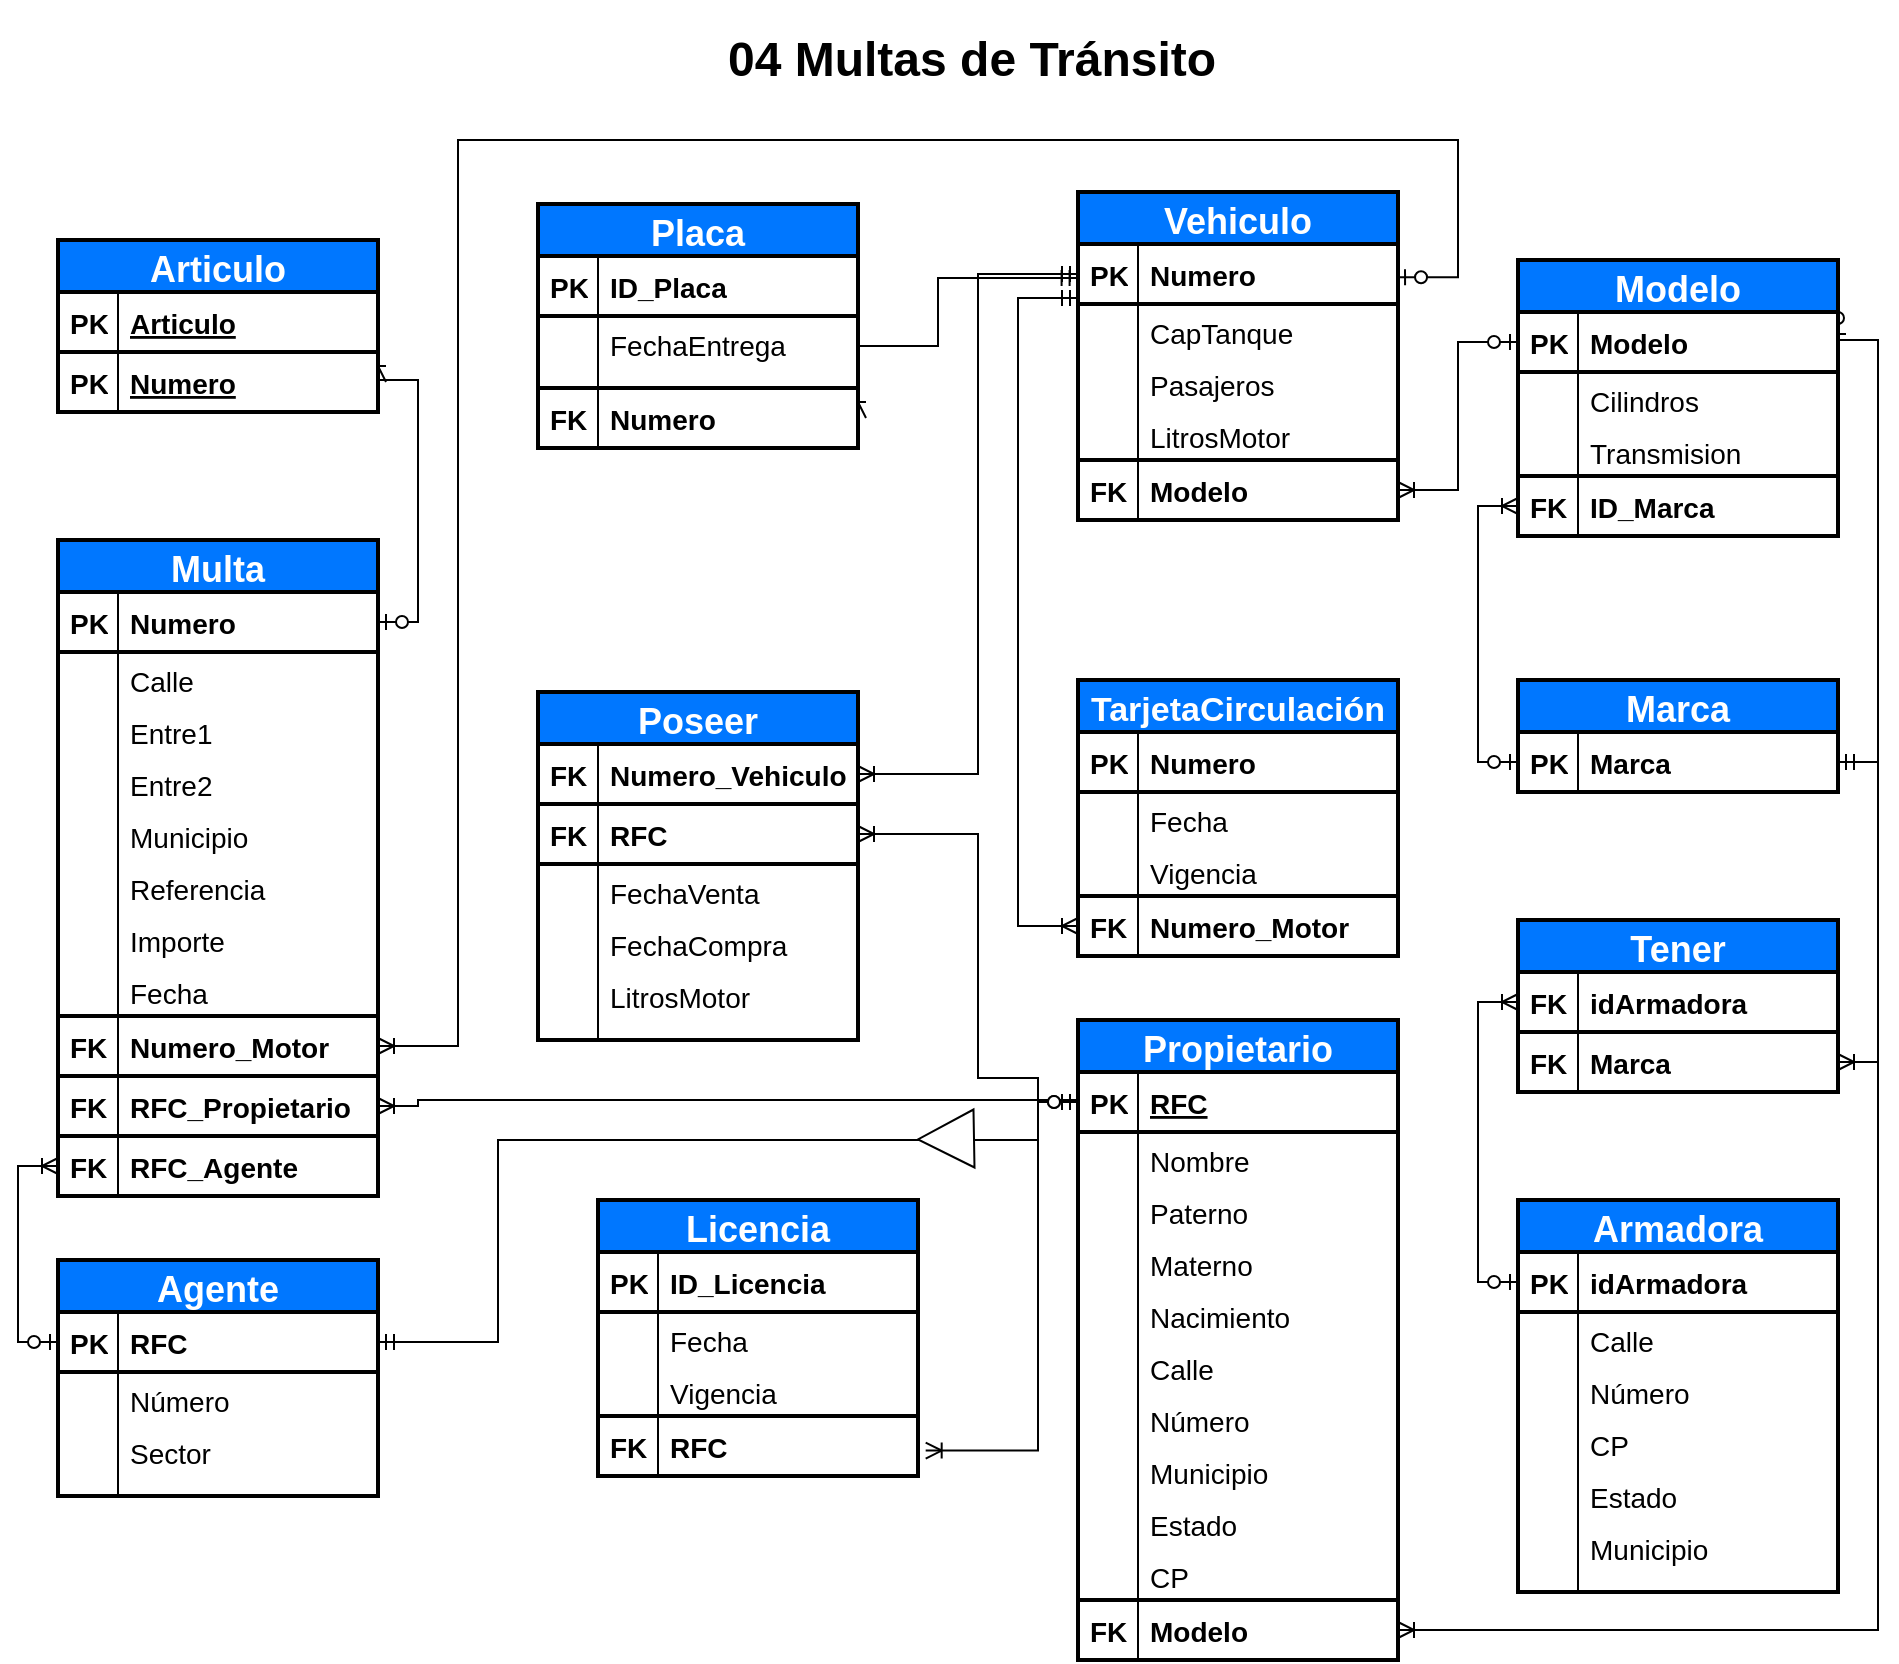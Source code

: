 <mxfile version="13.5.9" type="device"><diagram id="bAKeb1XcLWz8ZW1bKI5L" name="Page-1"><mxGraphModel dx="1426" dy="4253" grid="1" gridSize="10" guides="1" tooltips="1" connect="1" arrows="1" fold="1" page="1" pageScale="1" pageWidth="1169" pageHeight="1654" math="0" shadow="0"><root><mxCell id="0"/><mxCell id="1" parent="0"/><mxCell id="VNhvPgGx86_glPFhJP4P-52" style="edgeStyle=orthogonalEdgeStyle;rounded=0;orthogonalLoop=1;jettySize=auto;html=1;exitX=0;exitY=0.5;exitDx=0;exitDy=0;entryX=0;entryY=0.5;entryDx=0;entryDy=0;endArrow=ERoneToMany;endFill=0;startArrow=ERzeroToOne;startFill=1;" parent="1" source="VNhvPgGx86_glPFhJP4P-3" target="VNhvPgGx86_glPFhJP4P-45" edge="1"><mxGeometry relative="1" as="geometry"/></mxCell><mxCell id="VNhvPgGx86_glPFhJP4P-53" style="edgeStyle=orthogonalEdgeStyle;rounded=0;orthogonalLoop=1;jettySize=auto;html=1;exitX=1;exitY=0.5;exitDx=0;exitDy=0;endArrow=ERmandOne;endFill=0;startArrow=ERoneToMany;startFill=0;entryX=1;entryY=0.5;entryDx=0;entryDy=0;" parent="1" source="VNhvPgGx86_glPFhJP4P-47" target="VNhvPgGx86_glPFhJP4P-22" edge="1"><mxGeometry relative="1" as="geometry"><mxPoint x="1550" y="-3270" as="targetPoint"/></mxGeometry></mxCell><mxCell id="VNhvPgGx86_glPFhJP4P-143" style="edgeStyle=orthogonalEdgeStyle;rounded=0;orthogonalLoop=1;jettySize=auto;html=1;endArrow=ERmandOne;endFill=0;entryX=0;entryY=0.5;entryDx=0;entryDy=0;startArrow=ERoneToMany;startFill=0;exitX=1;exitY=0.5;exitDx=0;exitDy=0;" parent="1" source="VNhvPgGx86_glPFhJP4P-135" target="VNhvPgGx86_glPFhJP4P-69" edge="1"><mxGeometry relative="1" as="geometry"><mxPoint x="630" y="-2860" as="sourcePoint"/><mxPoint x="810.84" y="-2948.6" as="targetPoint"/><Array as="points"><mxPoint x="590" y="-2773"/><mxPoint x="590" y="-3023"/></Array></mxGeometry></mxCell><mxCell id="VNhvPgGx86_glPFhJP4P-170" style="edgeStyle=orthogonalEdgeStyle;rounded=0;orthogonalLoop=1;jettySize=auto;html=1;entryX=1;entryY=0.5;entryDx=0;entryDy=0;endArrow=ERoneToMany;endFill=0;startArrow=ERzeroToOne;startFill=1;exitX=0;exitY=0.5;exitDx=0;exitDy=0;" parent="1" source="VNhvPgGx86_glPFhJP4P-158" target="VNhvPgGx86_glPFhJP4P-141" edge="1"><mxGeometry relative="1" as="geometry"><mxPoint x="640" y="-2621" as="sourcePoint"/><mxPoint x="769" y="-2756" as="targetPoint"/><Array as="points"><mxPoint x="620" y="-2609"/><mxPoint x="620" y="-2621"/><mxPoint x="590" y="-2621"/><mxPoint x="590" y="-2743"/></Array></mxGeometry></mxCell><mxCell id="VNhvPgGx86_glPFhJP4P-220" style="edgeStyle=orthogonalEdgeStyle;rounded=0;orthogonalLoop=1;jettySize=auto;html=1;entryX=1.024;entryY=0.576;entryDx=0;entryDy=0;endArrow=ERoneToMany;endFill=0;startArrow=ERmandOne;startFill=0;entryPerimeter=0;" parent="1" target="VNhvPgGx86_glPFhJP4P-215" edge="1"><mxGeometry relative="1" as="geometry"><mxPoint x="640" y="-2609" as="sourcePoint"/><Array as="points"><mxPoint x="620" y="-2609"/><mxPoint x="620" y="-2435"/></Array></mxGeometry></mxCell><mxCell id="VNhvPgGx86_glPFhJP4P-259" style="edgeStyle=orthogonalEdgeStyle;rounded=0;orthogonalLoop=1;jettySize=auto;html=1;exitX=1;exitY=0.5;exitDx=0;exitDy=0;endArrow=ERzeroToOne;endFill=1;startArrow=ERoneToMany;startFill=0;entryX=0;entryY=0.5;entryDx=0;entryDy=0;" parent="1" source="VNhvPgGx86_glPFhJP4P-256" target="VNhvPgGx86_glPFhJP4P-158" edge="1"><mxGeometry relative="1" as="geometry"><mxPoint x="640" y="-2610" as="targetPoint"/><Array as="points"><mxPoint x="310" y="-2607"/><mxPoint x="310" y="-2610"/><mxPoint x="650" y="-2610"/></Array></mxGeometry></mxCell><mxCell id="VNhvPgGx86_glPFhJP4P-289" style="edgeStyle=orthogonalEdgeStyle;rounded=0;orthogonalLoop=1;jettySize=auto;html=1;exitX=0;exitY=0.5;exitDx=0;exitDy=0;entryX=0;entryY=0.5;entryDx=0;entryDy=0;endArrow=ERzeroToOne;endFill=1;startArrow=ERoneToMany;startFill=0;" parent="1" source="K8Z1cpQHfIviFdXZkQEj-3" target="VNhvPgGx86_glPFhJP4P-265" edge="1"><mxGeometry relative="1" as="geometry"/></mxCell><mxCell id="VNhvPgGx86_glPFhJP4P-295" style="edgeStyle=orthogonalEdgeStyle;rounded=0;orthogonalLoop=1;jettySize=auto;html=1;exitX=1;exitY=0.5;exitDx=0;exitDy=0;endArrow=ERzeroToOne;endFill=1;startArrow=ERoneToMany;startFill=0;entryX=1;entryY=0.5;entryDx=0;entryDy=0;" parent="1" source="VNhvPgGx86_glPFhJP4P-287" target="VNhvPgGx86_glPFhJP4P-222" edge="1"><mxGeometry relative="1" as="geometry"><mxPoint x="310" y="-3090" as="targetPoint"/><Array as="points"><mxPoint x="310" y="-2970"/><mxPoint x="310" y="-2849"/></Array></mxGeometry></mxCell><mxCell id="VNhvPgGx86_glPFhJP4P-302" style="edgeStyle=orthogonalEdgeStyle;rounded=0;orthogonalLoop=1;jettySize=auto;html=1;exitX=1;exitY=0.5;exitDx=0;exitDy=0;endArrow=ERzeroToOne;endFill=1;startArrow=ERoneToMany;startFill=0;entryX=0.997;entryY=0.554;entryDx=0;entryDy=0;entryPerimeter=0;" parent="1" source="VNhvPgGx86_glPFhJP4P-228" target="VNhvPgGx86_glPFhJP4P-69" edge="1"><mxGeometry relative="1" as="geometry"><Array as="points"><mxPoint x="330" y="-2637"/><mxPoint x="330" y="-3090"/><mxPoint x="830" y="-3090"/><mxPoint x="830" y="-3021"/></Array><mxPoint x="1070" y="-3020" as="targetPoint"/></mxGeometry></mxCell><mxCell id="VNhvPgGx86_glPFhJP4P-303" style="edgeStyle=orthogonalEdgeStyle;rounded=0;orthogonalLoop=1;jettySize=auto;html=1;endArrow=ERzeroToOne;endFill=1;startArrow=ERmandOne;startFill=0;exitX=1;exitY=0.5;exitDx=0;exitDy=0;entryX=0;entryY=0.5;entryDx=0;entryDy=0;" parent="1" source="VNhvPgGx86_glPFhJP4P-265" target="VNhvPgGx86_glPFhJP4P-158" edge="1"><mxGeometry relative="1" as="geometry"><mxPoint x="640" y="-2600" as="targetPoint"/><Array as="points"><mxPoint x="350" y="-2489"/><mxPoint x="350" y="-2590"/><mxPoint x="620" y="-2590"/><mxPoint x="620" y="-2609"/></Array><mxPoint x="940" y="-2449" as="sourcePoint"/></mxGeometry></mxCell><mxCell id="VNhvPgGx86_glPFhJP4P-314" style="edgeStyle=orthogonalEdgeStyle;rounded=0;orthogonalLoop=1;jettySize=auto;html=1;exitX=0;exitY=0.5;exitDx=0;exitDy=0;entryX=0;entryY=0.5;entryDx=0;entryDy=0;startArrow=ERzeroToOne;startFill=1;endArrow=ERoneToMany;endFill=0;" parent="1" source="VNhvPgGx86_glPFhJP4P-22" target="VNhvPgGx86_glPFhJP4P-59" edge="1"><mxGeometry relative="1" as="geometry"/></mxCell><mxCell id="VNhvPgGx86_glPFhJP4P-315" style="edgeStyle=orthogonalEdgeStyle;rounded=0;orthogonalLoop=1;jettySize=auto;html=1;exitX=0;exitY=0.5;exitDx=0;exitDy=0;entryX=1;entryY=0.5;entryDx=0;entryDy=0;startArrow=ERzeroToOne;startFill=1;endArrow=ERoneToMany;endFill=0;" parent="1" source="VNhvPgGx86_glPFhJP4P-55" target="VNhvPgGx86_glPFhJP4P-75" edge="1"><mxGeometry relative="1" as="geometry"/></mxCell><mxCell id="VNhvPgGx86_glPFhJP4P-317" style="edgeStyle=orthogonalEdgeStyle;rounded=0;orthogonalLoop=1;jettySize=auto;html=1;exitX=1;exitY=0.5;exitDx=0;exitDy=0;startArrow=ERoneToMany;startFill=0;endArrow=ERmandOne;endFill=0;entryX=-0.001;entryY=0.561;entryDx=0;entryDy=0;entryPerimeter=0;" parent="1" source="VNhvPgGx86_glPFhJP4P-91" target="VNhvPgGx86_glPFhJP4P-69" edge="1"><mxGeometry relative="1" as="geometry"><Array as="points"><mxPoint x="570" y="-2987"/><mxPoint x="570" y="-3021"/><mxPoint x="640" y="-3021"/></Array></mxGeometry></mxCell><mxCell id="VNhvPgGx86_glPFhJP4P-318" style="edgeStyle=orthogonalEdgeStyle;rounded=0;orthogonalLoop=1;jettySize=auto;html=1;startArrow=ERoneToMany;startFill=0;endArrow=ERmandOne;endFill=0;exitX=0;exitY=0.5;exitDx=0;exitDy=0;" parent="1" source="VNhvPgGx86_glPFhJP4P-121" target="VNhvPgGx86_glPFhJP4P-69" edge="1"><mxGeometry relative="1" as="geometry"><mxPoint x="851" y="-2830" as="sourcePoint"/><Array as="points"><mxPoint x="610" y="-2697"/><mxPoint x="610" y="-3011"/></Array></mxGeometry></mxCell><mxCell id="VNhvPgGx86_glPFhJP4P-323" value="&lt;h1&gt;04 Multas de Tránsito&lt;/h1&gt;" style="text;html=1;strokeColor=none;fillColor=none;spacing=5;spacingTop=-20;whiteSpace=wrap;overflow=hidden;rounded=0;dashed=1;" parent="1" vertex="1"><mxGeometry x="460" y="-3150" width="265" height="60" as="geometry"/></mxCell><mxCell id="K8Z1cpQHfIviFdXZkQEj-1" style="edgeStyle=orthogonalEdgeStyle;rounded=0;orthogonalLoop=1;jettySize=auto;html=1;exitX=1;exitY=0.5;exitDx=0;exitDy=0;startArrow=ERzeroToOne;startFill=1;endArrow=ERoneToMany;endFill=0;entryX=1;entryY=0.5;entryDx=0;entryDy=0;" parent="1" source="VNhvPgGx86_glPFhJP4P-55" target="VNhvPgGx86_glPFhJP4P-166" edge="1"><mxGeometry relative="1" as="geometry"><mxPoint x="870" y="-2995" as="sourcePoint"/><mxPoint x="830" y="-2340" as="targetPoint"/><Array as="points"><mxPoint x="1040" y="-2990"/><mxPoint x="1040" y="-2345"/></Array></mxGeometry></mxCell><object label="Multa" Salario="Salario" id="VNhvPgGx86_glPFhJP4P-221"><mxCell style="swimlane;fontStyle=1;childLayout=stackLayout;horizontal=1;startSize=26;fillColor=#0077FF;horizontalStack=0;resizeParent=1;resizeParentMax=0;resizeLast=0;collapsible=1;marginBottom=0;swimlaneFillColor=#ffffff;align=center;fontSize=18;strokeWidth=2;fontColor=#FFFFFF;" parent="1" vertex="1"><mxGeometry x="130" y="-2890" width="160" height="328" as="geometry"/></mxCell></object><mxCell id="VNhvPgGx86_glPFhJP4P-222" value="Numero" style="shape=partialRectangle;top=0;left=0;right=0;bottom=1;align=left;verticalAlign=middle;fillColor=none;spacingLeft=34;spacingRight=4;overflow=hidden;rotatable=0;points=[[0,0.5],[1,0.5]];portConstraint=eastwest;dropTarget=0;fontStyle=1;fontSize=14;strokeWidth=2;" parent="VNhvPgGx86_glPFhJP4P-221" vertex="1"><mxGeometry y="26" width="160" height="30" as="geometry"/></mxCell><mxCell id="VNhvPgGx86_glPFhJP4P-223" value="PK" style="shape=partialRectangle;top=0;left=0;bottom=0;fillColor=none;align=left;verticalAlign=middle;spacingLeft=4;spacingRight=4;overflow=hidden;rotatable=0;points=[];portConstraint=eastwest;part=1;fontSize=14;fontStyle=1" parent="VNhvPgGx86_glPFhJP4P-222" vertex="1" connectable="0"><mxGeometry width="30" height="30" as="geometry"/></mxCell><mxCell id="VNhvPgGx86_glPFhJP4P-224" value="Calle" style="shape=partialRectangle;top=0;left=0;right=0;bottom=0;align=left;verticalAlign=top;fillColor=none;spacingLeft=34;spacingRight=4;overflow=hidden;rotatable=0;points=[[0,0.5],[1,0.5]];portConstraint=eastwest;dropTarget=0;fontSize=14;fontStyle=0" parent="VNhvPgGx86_glPFhJP4P-221" vertex="1"><mxGeometry y="56" width="160" height="26" as="geometry"/></mxCell><mxCell id="VNhvPgGx86_glPFhJP4P-225" value="" style="shape=partialRectangle;top=0;left=0;bottom=0;fillColor=none;align=left;verticalAlign=top;spacingLeft=4;spacingRight=4;overflow=hidden;rotatable=0;points=[];portConstraint=eastwest;part=1;fontSize=12;" parent="VNhvPgGx86_glPFhJP4P-224" vertex="1" connectable="0"><mxGeometry width="30" height="26" as="geometry"/></mxCell><mxCell id="VNhvPgGx86_glPFhJP4P-226" value="Entre1" style="shape=partialRectangle;top=0;left=0;right=0;bottom=0;align=left;verticalAlign=top;fillColor=none;spacingLeft=34;spacingRight=4;overflow=hidden;rotatable=0;points=[[0,0.5],[1,0.5]];portConstraint=eastwest;dropTarget=0;fontSize=14;fontStyle=0" parent="VNhvPgGx86_glPFhJP4P-221" vertex="1"><mxGeometry y="82" width="160" height="26" as="geometry"/></mxCell><mxCell id="VNhvPgGx86_glPFhJP4P-227" value="" style="shape=partialRectangle;top=0;left=0;bottom=0;fillColor=none;align=left;verticalAlign=top;spacingLeft=4;spacingRight=4;overflow=hidden;rotatable=0;points=[];portConstraint=eastwest;part=1;fontSize=12;" parent="VNhvPgGx86_glPFhJP4P-226" vertex="1" connectable="0"><mxGeometry width="30" height="26" as="geometry"/></mxCell><mxCell id="VNhvPgGx86_glPFhJP4P-244" value="Entre2" style="shape=partialRectangle;top=0;left=0;right=0;bottom=0;align=left;verticalAlign=top;fillColor=none;spacingLeft=34;spacingRight=4;overflow=hidden;rotatable=0;points=[[0,0.5],[1,0.5]];portConstraint=eastwest;dropTarget=0;fontSize=14;fontStyle=0" parent="VNhvPgGx86_glPFhJP4P-221" vertex="1"><mxGeometry y="108" width="160" height="26" as="geometry"/></mxCell><mxCell id="VNhvPgGx86_glPFhJP4P-245" value="" style="shape=partialRectangle;top=0;left=0;bottom=0;fillColor=none;align=left;verticalAlign=top;spacingLeft=4;spacingRight=4;overflow=hidden;rotatable=0;points=[];portConstraint=eastwest;part=1;fontSize=12;" parent="VNhvPgGx86_glPFhJP4P-244" vertex="1" connectable="0"><mxGeometry width="30" height="26" as="geometry"/></mxCell><mxCell id="VNhvPgGx86_glPFhJP4P-246" value="Municipio" style="shape=partialRectangle;top=0;left=0;right=0;bottom=0;align=left;verticalAlign=top;fillColor=none;spacingLeft=34;spacingRight=4;overflow=hidden;rotatable=0;points=[[0,0.5],[1,0.5]];portConstraint=eastwest;dropTarget=0;fontSize=14;fontStyle=0" parent="VNhvPgGx86_glPFhJP4P-221" vertex="1"><mxGeometry y="134" width="160" height="26" as="geometry"/></mxCell><mxCell id="VNhvPgGx86_glPFhJP4P-247" value="" style="shape=partialRectangle;top=0;left=0;bottom=0;fillColor=none;align=left;verticalAlign=top;spacingLeft=4;spacingRight=4;overflow=hidden;rotatable=0;points=[];portConstraint=eastwest;part=1;fontSize=12;" parent="VNhvPgGx86_glPFhJP4P-246" vertex="1" connectable="0"><mxGeometry width="30" height="26" as="geometry"/></mxCell><mxCell id="VNhvPgGx86_glPFhJP4P-248" value="Referencia" style="shape=partialRectangle;top=0;left=0;right=0;bottom=0;align=left;verticalAlign=top;fillColor=none;spacingLeft=34;spacingRight=4;overflow=hidden;rotatable=0;points=[[0,0.5],[1,0.5]];portConstraint=eastwest;dropTarget=0;fontSize=14;fontStyle=0" parent="VNhvPgGx86_glPFhJP4P-221" vertex="1"><mxGeometry y="160" width="160" height="26" as="geometry"/></mxCell><mxCell id="VNhvPgGx86_glPFhJP4P-249" value="" style="shape=partialRectangle;top=0;left=0;bottom=0;fillColor=none;align=left;verticalAlign=top;spacingLeft=4;spacingRight=4;overflow=hidden;rotatable=0;points=[];portConstraint=eastwest;part=1;fontSize=12;" parent="VNhvPgGx86_glPFhJP4P-248" vertex="1" connectable="0"><mxGeometry width="30" height="26" as="geometry"/></mxCell><mxCell id="VNhvPgGx86_glPFhJP4P-250" value="Importe" style="shape=partialRectangle;top=0;left=0;right=0;bottom=0;align=left;verticalAlign=top;fillColor=none;spacingLeft=34;spacingRight=4;overflow=hidden;rotatable=0;points=[[0,0.5],[1,0.5]];portConstraint=eastwest;dropTarget=0;fontSize=14;fontStyle=0" parent="VNhvPgGx86_glPFhJP4P-221" vertex="1"><mxGeometry y="186" width="160" height="26" as="geometry"/></mxCell><mxCell id="VNhvPgGx86_glPFhJP4P-251" value="" style="shape=partialRectangle;top=0;left=0;bottom=0;fillColor=none;align=left;verticalAlign=top;spacingLeft=4;spacingRight=4;overflow=hidden;rotatable=0;points=[];portConstraint=eastwest;part=1;fontSize=12;" parent="VNhvPgGx86_glPFhJP4P-250" vertex="1" connectable="0"><mxGeometry width="30" height="26" as="geometry"/></mxCell><mxCell id="VNhvPgGx86_glPFhJP4P-252" value="Fecha" style="shape=partialRectangle;top=0;left=0;right=0;bottom=0;align=left;verticalAlign=top;fillColor=none;spacingLeft=34;spacingRight=4;overflow=hidden;rotatable=0;points=[[0,0.5],[1,0.5]];portConstraint=eastwest;dropTarget=0;fontSize=14;fontStyle=0" parent="VNhvPgGx86_glPFhJP4P-221" vertex="1"><mxGeometry y="212" width="160" height="26" as="geometry"/></mxCell><mxCell id="VNhvPgGx86_glPFhJP4P-253" value="" style="shape=partialRectangle;top=0;left=0;bottom=0;fillColor=none;align=left;verticalAlign=top;spacingLeft=4;spacingRight=4;overflow=hidden;rotatable=0;points=[];portConstraint=eastwest;part=1;fontSize=12;" parent="VNhvPgGx86_glPFhJP4P-252" vertex="1" connectable="0"><mxGeometry width="30" height="26" as="geometry"/></mxCell><mxCell id="VNhvPgGx86_glPFhJP4P-228" value="Numero_Motor" style="shape=partialRectangle;top=1;left=0;right=0;bottom=1;align=left;verticalAlign=middle;fillColor=none;spacingLeft=34;spacingRight=4;overflow=hidden;rotatable=0;points=[[0,0.5],[1,0.5]];portConstraint=eastwest;dropTarget=0;fontStyle=1;fontSize=14;strokeWidth=2;" parent="VNhvPgGx86_glPFhJP4P-221" vertex="1"><mxGeometry y="238" width="160" height="30" as="geometry"/></mxCell><mxCell id="VNhvPgGx86_glPFhJP4P-229" value="FK" style="shape=partialRectangle;top=0;left=0;bottom=0;fillColor=none;align=left;verticalAlign=middle;spacingLeft=4;spacingRight=4;overflow=hidden;rotatable=0;points=[];portConstraint=eastwest;part=1;fontSize=14;fontStyle=1" parent="VNhvPgGx86_glPFhJP4P-228" vertex="1" connectable="0"><mxGeometry width="30" height="30" as="geometry"/></mxCell><mxCell id="VNhvPgGx86_glPFhJP4P-256" value="RFC_Propietario" style="shape=partialRectangle;top=1;left=0;right=0;bottom=1;align=left;verticalAlign=middle;fillColor=none;spacingLeft=34;spacingRight=4;overflow=hidden;rotatable=0;points=[[0,0.5],[1,0.5]];portConstraint=eastwest;dropTarget=0;fontStyle=1;fontSize=14;strokeWidth=2;" parent="VNhvPgGx86_glPFhJP4P-221" vertex="1"><mxGeometry y="268" width="160" height="30" as="geometry"/></mxCell><mxCell id="VNhvPgGx86_glPFhJP4P-257" value="FK" style="shape=partialRectangle;top=0;left=0;bottom=0;fillColor=none;align=left;verticalAlign=middle;spacingLeft=4;spacingRight=4;overflow=hidden;rotatable=0;points=[];portConstraint=eastwest;part=1;fontSize=14;fontStyle=1" parent="VNhvPgGx86_glPFhJP4P-256" vertex="1" connectable="0"><mxGeometry width="30" height="30" as="geometry"/></mxCell><mxCell id="K8Z1cpQHfIviFdXZkQEj-3" value="RFC_Agente" style="shape=partialRectangle;top=1;left=0;right=0;bottom=1;align=left;verticalAlign=middle;fillColor=none;spacingLeft=34;spacingRight=4;overflow=hidden;rotatable=0;points=[[0,0.5],[1,0.5]];portConstraint=eastwest;dropTarget=0;fontStyle=1;fontSize=14;strokeWidth=2;" parent="VNhvPgGx86_glPFhJP4P-221" vertex="1"><mxGeometry y="298" width="160" height="30" as="geometry"/></mxCell><mxCell id="K8Z1cpQHfIviFdXZkQEj-4" value="FK" style="shape=partialRectangle;top=0;left=0;bottom=0;fillColor=none;align=left;verticalAlign=middle;spacingLeft=4;spacingRight=4;overflow=hidden;rotatable=0;points=[];portConstraint=eastwest;part=1;fontSize=14;fontStyle=1" parent="K8Z1cpQHfIviFdXZkQEj-3" vertex="1" connectable="0"><mxGeometry width="30" height="30" as="geometry"/></mxCell><object label="Placa" Salario="Salario" id="VNhvPgGx86_glPFhJP4P-82"><mxCell style="swimlane;fontStyle=1;childLayout=stackLayout;horizontal=1;startSize=26;fillColor=#0077FF;horizontalStack=0;resizeParent=1;resizeParentMax=0;resizeLast=0;collapsible=1;marginBottom=0;swimlaneFillColor=#ffffff;align=center;fontSize=18;strokeWidth=2;fontColor=#FFFFFF;" parent="1" vertex="1"><mxGeometry x="370" y="-3058" width="160" height="122" as="geometry"/></mxCell></object><mxCell id="VNhvPgGx86_glPFhJP4P-83" value="ID_Placa" style="shape=partialRectangle;top=0;left=0;right=0;bottom=1;align=left;verticalAlign=middle;fillColor=none;spacingLeft=34;spacingRight=4;overflow=hidden;rotatable=0;points=[[0,0.5],[1,0.5]];portConstraint=eastwest;dropTarget=0;fontStyle=1;fontSize=14;strokeWidth=2;" parent="VNhvPgGx86_glPFhJP4P-82" vertex="1"><mxGeometry y="26" width="160" height="30" as="geometry"/></mxCell><mxCell id="VNhvPgGx86_glPFhJP4P-84" value="PK" style="shape=partialRectangle;top=0;left=0;bottom=0;fillColor=none;align=left;verticalAlign=middle;spacingLeft=4;spacingRight=4;overflow=hidden;rotatable=0;points=[];portConstraint=eastwest;part=1;fontSize=14;fontStyle=1" parent="VNhvPgGx86_glPFhJP4P-83" vertex="1" connectable="0"><mxGeometry width="30" height="30" as="geometry"/></mxCell><mxCell id="r7ZCpvD1CxVI0KvrI-vg-5" value="FechaEntrega" style="shape=partialRectangle;top=0;left=0;right=0;bottom=0;align=left;verticalAlign=top;fillColor=none;spacingLeft=34;spacingRight=4;overflow=hidden;rotatable=0;points=[[0,0.5],[1,0.5]];portConstraint=eastwest;dropTarget=0;fontSize=14;fontStyle=0" vertex="1" parent="VNhvPgGx86_glPFhJP4P-82"><mxGeometry y="56" width="160" height="26" as="geometry"/></mxCell><mxCell id="r7ZCpvD1CxVI0KvrI-vg-6" value="" style="shape=partialRectangle;top=0;left=0;bottom=0;fillColor=none;align=left;verticalAlign=top;spacingLeft=4;spacingRight=4;overflow=hidden;rotatable=0;points=[];portConstraint=eastwest;part=1;fontSize=12;" vertex="1" connectable="0" parent="r7ZCpvD1CxVI0KvrI-vg-5"><mxGeometry width="30" height="26" as="geometry"/></mxCell><mxCell id="r7ZCpvD1CxVI0KvrI-vg-7" value="" style="shape=partialRectangle;top=0;left=0;right=0;bottom=0;align=left;verticalAlign=top;fillColor=none;spacingLeft=34;spacingRight=4;overflow=hidden;rotatable=0;points=[[0,0.5],[1,0.5]];portConstraint=eastwest;dropTarget=0;fontSize=12;" vertex="1" parent="VNhvPgGx86_glPFhJP4P-82"><mxGeometry y="82" width="160" height="10" as="geometry"/></mxCell><mxCell id="r7ZCpvD1CxVI0KvrI-vg-8" value="" style="shape=partialRectangle;top=0;left=0;bottom=0;fillColor=none;align=left;verticalAlign=top;spacingLeft=4;spacingRight=4;overflow=hidden;rotatable=0;points=[];portConstraint=eastwest;part=1;fontSize=12;" vertex="1" connectable="0" parent="r7ZCpvD1CxVI0KvrI-vg-7"><mxGeometry width="30" height="10" as="geometry"/></mxCell><mxCell id="VNhvPgGx86_glPFhJP4P-91" value="Numero" style="shape=partialRectangle;top=1;left=0;right=0;bottom=1;align=left;verticalAlign=middle;fillColor=none;spacingLeft=34;spacingRight=4;overflow=hidden;rotatable=0;points=[[0,0.5],[1,0.5]];portConstraint=eastwest;dropTarget=0;fontStyle=1;fontSize=14;strokeWidth=2;" parent="VNhvPgGx86_glPFhJP4P-82" vertex="1"><mxGeometry y="92" width="160" height="30" as="geometry"/></mxCell><mxCell id="VNhvPgGx86_glPFhJP4P-92" value="FK" style="shape=partialRectangle;top=0;left=0;bottom=0;fillColor=none;align=left;verticalAlign=middle;spacingLeft=4;spacingRight=4;overflow=hidden;rotatable=0;points=[];portConstraint=eastwest;part=1;fontSize=14;fontStyle=1" parent="VNhvPgGx86_glPFhJP4P-91" vertex="1" connectable="0"><mxGeometry width="30" height="30" as="geometry"/></mxCell><object label="Poseer" Salario="Salario" id="VNhvPgGx86_glPFhJP4P-126"><mxCell style="swimlane;fontStyle=1;childLayout=stackLayout;horizontal=1;startSize=26;fillColor=#0077FF;horizontalStack=0;resizeParent=1;resizeParentMax=0;resizeLast=0;collapsible=1;marginBottom=0;swimlaneFillColor=#ffffff;align=center;fontSize=18;strokeWidth=2;fontColor=#FFFFFF;" parent="1" vertex="1"><mxGeometry x="370" y="-2814" width="160" height="174" as="geometry"/></mxCell></object><mxCell id="VNhvPgGx86_glPFhJP4P-135" value="Numero_Vehiculo" style="shape=partialRectangle;top=1;left=0;right=0;bottom=1;align=left;verticalAlign=middle;fillColor=none;spacingLeft=34;spacingRight=4;overflow=hidden;rotatable=0;points=[[0,0.5],[1,0.5]];portConstraint=eastwest;dropTarget=0;fontStyle=1;fontSize=14;strokeWidth=2;" parent="VNhvPgGx86_glPFhJP4P-126" vertex="1"><mxGeometry y="26" width="160" height="30" as="geometry"/></mxCell><mxCell id="VNhvPgGx86_glPFhJP4P-136" value="FK" style="shape=partialRectangle;top=0;left=0;bottom=0;fillColor=none;align=left;verticalAlign=middle;spacingLeft=4;spacingRight=4;overflow=hidden;rotatable=0;points=[];portConstraint=eastwest;part=1;fontSize=14;fontStyle=1" parent="VNhvPgGx86_glPFhJP4P-135" vertex="1" connectable="0"><mxGeometry width="30" height="30" as="geometry"/></mxCell><mxCell id="VNhvPgGx86_glPFhJP4P-141" value="RFC" style="shape=partialRectangle;top=1;left=0;right=0;bottom=1;align=left;verticalAlign=middle;fillColor=none;spacingLeft=34;spacingRight=4;overflow=hidden;rotatable=0;points=[[0,0.5],[1,0.5]];portConstraint=eastwest;dropTarget=0;fontStyle=1;fontSize=14;strokeWidth=2;" parent="VNhvPgGx86_glPFhJP4P-126" vertex="1"><mxGeometry y="56" width="160" height="30" as="geometry"/></mxCell><mxCell id="VNhvPgGx86_glPFhJP4P-142" value="FK" style="shape=partialRectangle;top=0;left=0;bottom=0;fillColor=none;align=left;verticalAlign=middle;spacingLeft=4;spacingRight=4;overflow=hidden;rotatable=0;points=[];portConstraint=eastwest;part=1;fontSize=14;fontStyle=1" parent="VNhvPgGx86_glPFhJP4P-141" vertex="1" connectable="0"><mxGeometry width="30" height="30" as="geometry"/></mxCell><mxCell id="VNhvPgGx86_glPFhJP4P-129" value="FechaVenta" style="shape=partialRectangle;top=0;left=0;right=0;bottom=0;align=left;verticalAlign=top;fillColor=none;spacingLeft=34;spacingRight=4;overflow=hidden;rotatable=0;points=[[0,0.5],[1,0.5]];portConstraint=eastwest;dropTarget=0;fontSize=14;fontStyle=0" parent="VNhvPgGx86_glPFhJP4P-126" vertex="1"><mxGeometry y="86" width="160" height="26" as="geometry"/></mxCell><mxCell id="VNhvPgGx86_glPFhJP4P-130" value="" style="shape=partialRectangle;top=0;left=0;bottom=0;fillColor=none;align=left;verticalAlign=top;spacingLeft=4;spacingRight=4;overflow=hidden;rotatable=0;points=[];portConstraint=eastwest;part=1;fontSize=12;" parent="VNhvPgGx86_glPFhJP4P-129" vertex="1" connectable="0"><mxGeometry width="30" height="26" as="geometry"/></mxCell><mxCell id="VNhvPgGx86_glPFhJP4P-131" value="FechaCompra" style="shape=partialRectangle;top=0;left=0;right=0;bottom=0;align=left;verticalAlign=top;fillColor=none;spacingLeft=34;spacingRight=4;overflow=hidden;rotatable=0;points=[[0,0.5],[1,0.5]];portConstraint=eastwest;dropTarget=0;fontSize=14;fontStyle=0" parent="VNhvPgGx86_glPFhJP4P-126" vertex="1"><mxGeometry y="112" width="160" height="26" as="geometry"/></mxCell><mxCell id="VNhvPgGx86_glPFhJP4P-132" value="" style="shape=partialRectangle;top=0;left=0;bottom=0;fillColor=none;align=left;verticalAlign=top;spacingLeft=4;spacingRight=4;overflow=hidden;rotatable=0;points=[];portConstraint=eastwest;part=1;fontSize=12;" parent="VNhvPgGx86_glPFhJP4P-131" vertex="1" connectable="0"><mxGeometry width="30" height="26" as="geometry"/></mxCell><mxCell id="VNhvPgGx86_glPFhJP4P-133" value="LitrosMotor" style="shape=partialRectangle;top=0;left=0;right=0;bottom=0;align=left;verticalAlign=top;fillColor=none;spacingLeft=34;spacingRight=4;overflow=hidden;rotatable=0;points=[[0,0.5],[1,0.5]];portConstraint=eastwest;dropTarget=0;fontSize=14;fontStyle=0" parent="VNhvPgGx86_glPFhJP4P-126" vertex="1"><mxGeometry y="138" width="160" height="26" as="geometry"/></mxCell><mxCell id="VNhvPgGx86_glPFhJP4P-134" value="" style="shape=partialRectangle;top=0;left=0;bottom=0;fillColor=none;align=left;verticalAlign=top;spacingLeft=4;spacingRight=4;overflow=hidden;rotatable=0;points=[];portConstraint=eastwest;part=1;fontSize=12;" parent="VNhvPgGx86_glPFhJP4P-133" vertex="1" connectable="0"><mxGeometry width="30" height="26" as="geometry"/></mxCell><mxCell id="VNhvPgGx86_glPFhJP4P-137" value="" style="shape=partialRectangle;top=0;left=0;right=0;bottom=0;align=left;verticalAlign=top;fillColor=none;spacingLeft=34;spacingRight=4;overflow=hidden;rotatable=0;points=[[0,0.5],[1,0.5]];portConstraint=eastwest;dropTarget=0;fontSize=12;" parent="VNhvPgGx86_glPFhJP4P-126" vertex="1"><mxGeometry y="164" width="160" height="10" as="geometry"/></mxCell><mxCell id="VNhvPgGx86_glPFhJP4P-138" value="" style="shape=partialRectangle;top=0;left=0;bottom=0;fillColor=none;align=left;verticalAlign=top;spacingLeft=4;spacingRight=4;overflow=hidden;rotatable=0;points=[];portConstraint=eastwest;part=1;fontSize=12;" parent="VNhvPgGx86_glPFhJP4P-137" vertex="1" connectable="0"><mxGeometry width="30" height="10" as="geometry"/></mxCell><object label="Agente" Salario="Salario" id="VNhvPgGx86_glPFhJP4P-264"><mxCell style="swimlane;fontStyle=1;childLayout=stackLayout;horizontal=1;startSize=26;fillColor=#0077FF;horizontalStack=0;resizeParent=1;resizeParentMax=0;resizeLast=0;collapsible=1;marginBottom=0;swimlaneFillColor=#ffffff;align=center;fontSize=18;strokeWidth=2;fontColor=#FFFFFF;" parent="1" vertex="1"><mxGeometry x="130" y="-2530" width="160" height="118" as="geometry"/></mxCell></object><mxCell id="VNhvPgGx86_glPFhJP4P-265" value="RFC" style="shape=partialRectangle;top=0;left=0;right=0;bottom=1;align=left;verticalAlign=middle;fillColor=none;spacingLeft=34;spacingRight=4;overflow=hidden;rotatable=0;points=[[0,0.5],[1,0.5]];portConstraint=eastwest;dropTarget=0;fontStyle=1;fontSize=14;strokeWidth=2;" parent="VNhvPgGx86_glPFhJP4P-264" vertex="1"><mxGeometry y="26" width="160" height="30" as="geometry"/></mxCell><mxCell id="VNhvPgGx86_glPFhJP4P-266" value="PK" style="shape=partialRectangle;top=0;left=0;bottom=0;fillColor=none;align=left;verticalAlign=middle;spacingLeft=4;spacingRight=4;overflow=hidden;rotatable=0;points=[];portConstraint=eastwest;part=1;fontSize=14;fontStyle=1" parent="VNhvPgGx86_glPFhJP4P-265" vertex="1" connectable="0"><mxGeometry width="30" height="30" as="geometry"/></mxCell><mxCell id="VNhvPgGx86_glPFhJP4P-267" value="Número" style="shape=partialRectangle;top=0;left=0;right=0;bottom=0;align=left;verticalAlign=top;fillColor=none;spacingLeft=34;spacingRight=4;overflow=hidden;rotatable=0;points=[[0,0.5],[1,0.5]];portConstraint=eastwest;dropTarget=0;fontSize=14;fontStyle=0" parent="VNhvPgGx86_glPFhJP4P-264" vertex="1"><mxGeometry y="56" width="160" height="26" as="geometry"/></mxCell><mxCell id="VNhvPgGx86_glPFhJP4P-268" value="" style="shape=partialRectangle;top=0;left=0;bottom=0;fillColor=none;align=left;verticalAlign=top;spacingLeft=4;spacingRight=4;overflow=hidden;rotatable=0;points=[];portConstraint=eastwest;part=1;fontSize=12;" parent="VNhvPgGx86_glPFhJP4P-267" vertex="1" connectable="0"><mxGeometry width="30" height="26" as="geometry"/></mxCell><mxCell id="VNhvPgGx86_glPFhJP4P-269" value="Sector" style="shape=partialRectangle;top=0;left=0;right=0;bottom=0;align=left;verticalAlign=top;fillColor=none;spacingLeft=34;spacingRight=4;overflow=hidden;rotatable=0;points=[[0,0.5],[1,0.5]];portConstraint=eastwest;dropTarget=0;fontSize=14;fontStyle=0" parent="VNhvPgGx86_glPFhJP4P-264" vertex="1"><mxGeometry y="82" width="160" height="26" as="geometry"/></mxCell><mxCell id="VNhvPgGx86_glPFhJP4P-270" value="" style="shape=partialRectangle;top=0;left=0;bottom=0;fillColor=none;align=left;verticalAlign=top;spacingLeft=4;spacingRight=4;overflow=hidden;rotatable=0;points=[];portConstraint=eastwest;part=1;fontSize=12;" parent="VNhvPgGx86_glPFhJP4P-269" vertex="1" connectable="0"><mxGeometry width="30" height="26" as="geometry"/></mxCell><mxCell id="VNhvPgGx86_glPFhJP4P-285" value="" style="shape=partialRectangle;top=0;left=0;right=0;bottom=0;align=left;verticalAlign=top;fillColor=none;spacingLeft=34;spacingRight=4;overflow=hidden;rotatable=0;points=[[0,0.5],[1,0.5]];portConstraint=eastwest;dropTarget=0;fontSize=12;" parent="VNhvPgGx86_glPFhJP4P-264" vertex="1"><mxGeometry y="108" width="160" height="10" as="geometry"/></mxCell><mxCell id="VNhvPgGx86_glPFhJP4P-286" value="" style="shape=partialRectangle;top=0;left=0;bottom=0;fillColor=none;align=left;verticalAlign=top;spacingLeft=4;spacingRight=4;overflow=hidden;rotatable=0;points=[];portConstraint=eastwest;part=1;fontSize=12;" parent="VNhvPgGx86_glPFhJP4P-285" vertex="1" connectable="0"><mxGeometry width="30" height="10" as="geometry"/></mxCell><object label="Propietario" Salario="Salario" id="VNhvPgGx86_glPFhJP4P-157"><mxCell style="swimlane;fontStyle=1;childLayout=stackLayout;horizontal=1;startSize=26;fillColor=#0077FF;horizontalStack=0;resizeParent=1;resizeParentMax=0;resizeLast=0;collapsible=1;marginBottom=0;swimlaneFillColor=#ffffff;align=center;fontSize=18;strokeWidth=2;fontColor=#FFFFFF;" parent="1" vertex="1"><mxGeometry x="640" y="-2650" width="160" height="320" as="geometry"/></mxCell></object><mxCell id="VNhvPgGx86_glPFhJP4P-158" value="RFC" style="shape=partialRectangle;top=0;left=0;right=0;bottom=1;align=left;verticalAlign=middle;fillColor=none;spacingLeft=34;spacingRight=4;overflow=hidden;rotatable=0;points=[[0,0.5],[1,0.5]];portConstraint=eastwest;dropTarget=0;fontStyle=5;fontSize=14;strokeWidth=2;" parent="VNhvPgGx86_glPFhJP4P-157" vertex="1"><mxGeometry y="26" width="160" height="30" as="geometry"/></mxCell><mxCell id="VNhvPgGx86_glPFhJP4P-159" value="PK" style="shape=partialRectangle;top=0;left=0;bottom=0;fillColor=none;align=left;verticalAlign=middle;spacingLeft=4;spacingRight=4;overflow=hidden;rotatable=0;points=[];portConstraint=eastwest;part=1;fontSize=14;fontStyle=1" parent="VNhvPgGx86_glPFhJP4P-158" vertex="1" connectable="0"><mxGeometry width="30" height="30" as="geometry"/></mxCell><mxCell id="VNhvPgGx86_glPFhJP4P-160" value="Nombre" style="shape=partialRectangle;top=0;left=0;right=0;bottom=0;align=left;verticalAlign=top;fillColor=none;spacingLeft=34;spacingRight=4;overflow=hidden;rotatable=0;points=[[0,0.5],[1,0.5]];portConstraint=eastwest;dropTarget=0;fontSize=14;fontStyle=0" parent="VNhvPgGx86_glPFhJP4P-157" vertex="1"><mxGeometry y="56" width="160" height="26" as="geometry"/></mxCell><mxCell id="VNhvPgGx86_glPFhJP4P-161" value="" style="shape=partialRectangle;top=0;left=0;bottom=0;fillColor=none;align=left;verticalAlign=top;spacingLeft=4;spacingRight=4;overflow=hidden;rotatable=0;points=[];portConstraint=eastwest;part=1;fontSize=12;" parent="VNhvPgGx86_glPFhJP4P-160" vertex="1" connectable="0"><mxGeometry width="30" height="26" as="geometry"/></mxCell><mxCell id="VNhvPgGx86_glPFhJP4P-162" value="Paterno" style="shape=partialRectangle;top=0;left=0;right=0;bottom=0;align=left;verticalAlign=top;fillColor=none;spacingLeft=34;spacingRight=4;overflow=hidden;rotatable=0;points=[[0,0.5],[1,0.5]];portConstraint=eastwest;dropTarget=0;fontSize=14;fontStyle=0" parent="VNhvPgGx86_glPFhJP4P-157" vertex="1"><mxGeometry y="82" width="160" height="26" as="geometry"/></mxCell><mxCell id="VNhvPgGx86_glPFhJP4P-163" value="" style="shape=partialRectangle;top=0;left=0;bottom=0;fillColor=none;align=left;verticalAlign=top;spacingLeft=4;spacingRight=4;overflow=hidden;rotatable=0;points=[];portConstraint=eastwest;part=1;fontSize=12;" parent="VNhvPgGx86_glPFhJP4P-162" vertex="1" connectable="0"><mxGeometry width="30" height="26" as="geometry"/></mxCell><mxCell id="VNhvPgGx86_glPFhJP4P-164" value="Materno" style="shape=partialRectangle;top=0;left=0;right=0;bottom=0;align=left;verticalAlign=top;fillColor=none;spacingLeft=34;spacingRight=4;overflow=hidden;rotatable=0;points=[[0,0.5],[1,0.5]];portConstraint=eastwest;dropTarget=0;fontSize=14;fontStyle=0" parent="VNhvPgGx86_glPFhJP4P-157" vertex="1"><mxGeometry y="108" width="160" height="26" as="geometry"/></mxCell><mxCell id="VNhvPgGx86_glPFhJP4P-165" value="" style="shape=partialRectangle;top=0;left=0;bottom=0;fillColor=none;align=left;verticalAlign=top;spacingLeft=4;spacingRight=4;overflow=hidden;rotatable=0;points=[];portConstraint=eastwest;part=1;fontSize=12;" parent="VNhvPgGx86_glPFhJP4P-164" vertex="1" connectable="0"><mxGeometry width="30" height="26" as="geometry"/></mxCell><mxCell id="VNhvPgGx86_glPFhJP4P-171" value="Nacimiento" style="shape=partialRectangle;top=0;left=0;right=0;bottom=0;align=left;verticalAlign=top;fillColor=none;spacingLeft=34;spacingRight=4;overflow=hidden;rotatable=0;points=[[0,0.5],[1,0.5]];portConstraint=eastwest;dropTarget=0;fontSize=14;fontStyle=0" parent="VNhvPgGx86_glPFhJP4P-157" vertex="1"><mxGeometry y="134" width="160" height="26" as="geometry"/></mxCell><mxCell id="VNhvPgGx86_glPFhJP4P-172" value="" style="shape=partialRectangle;top=0;left=0;bottom=0;fillColor=none;align=left;verticalAlign=top;spacingLeft=4;spacingRight=4;overflow=hidden;rotatable=0;points=[];portConstraint=eastwest;part=1;fontSize=12;" parent="VNhvPgGx86_glPFhJP4P-171" vertex="1" connectable="0"><mxGeometry width="30" height="26" as="geometry"/></mxCell><mxCell id="VNhvPgGx86_glPFhJP4P-173" value="Calle" style="shape=partialRectangle;top=0;left=0;right=0;bottom=0;align=left;verticalAlign=top;fillColor=none;spacingLeft=34;spacingRight=4;overflow=hidden;rotatable=0;points=[[0,0.5],[1,0.5]];portConstraint=eastwest;dropTarget=0;fontSize=14;fontStyle=0" parent="VNhvPgGx86_glPFhJP4P-157" vertex="1"><mxGeometry y="160" width="160" height="26" as="geometry"/></mxCell><mxCell id="VNhvPgGx86_glPFhJP4P-174" value="" style="shape=partialRectangle;top=0;left=0;bottom=0;fillColor=none;align=left;verticalAlign=top;spacingLeft=4;spacingRight=4;overflow=hidden;rotatable=0;points=[];portConstraint=eastwest;part=1;fontSize=12;" parent="VNhvPgGx86_glPFhJP4P-173" vertex="1" connectable="0"><mxGeometry width="30" height="26" as="geometry"/></mxCell><mxCell id="VNhvPgGx86_glPFhJP4P-175" value="Número" style="shape=partialRectangle;top=0;left=0;right=0;bottom=0;align=left;verticalAlign=top;fillColor=none;spacingLeft=34;spacingRight=4;overflow=hidden;rotatable=0;points=[[0,0.5],[1,0.5]];portConstraint=eastwest;dropTarget=0;fontSize=14;fontStyle=0" parent="VNhvPgGx86_glPFhJP4P-157" vertex="1"><mxGeometry y="186" width="160" height="26" as="geometry"/></mxCell><mxCell id="VNhvPgGx86_glPFhJP4P-176" value="" style="shape=partialRectangle;top=0;left=0;bottom=0;fillColor=none;align=left;verticalAlign=top;spacingLeft=4;spacingRight=4;overflow=hidden;rotatable=0;points=[];portConstraint=eastwest;part=1;fontSize=12;" parent="VNhvPgGx86_glPFhJP4P-175" vertex="1" connectable="0"><mxGeometry width="30" height="26" as="geometry"/></mxCell><mxCell id="VNhvPgGx86_glPFhJP4P-177" value="Municipio" style="shape=partialRectangle;top=0;left=0;right=0;bottom=0;align=left;verticalAlign=top;fillColor=none;spacingLeft=34;spacingRight=4;overflow=hidden;rotatable=0;points=[[0,0.5],[1,0.5]];portConstraint=eastwest;dropTarget=0;fontSize=14;fontStyle=0" parent="VNhvPgGx86_glPFhJP4P-157" vertex="1"><mxGeometry y="212" width="160" height="26" as="geometry"/></mxCell><mxCell id="VNhvPgGx86_glPFhJP4P-178" value="" style="shape=partialRectangle;top=0;left=0;bottom=0;fillColor=none;align=left;verticalAlign=top;spacingLeft=4;spacingRight=4;overflow=hidden;rotatable=0;points=[];portConstraint=eastwest;part=1;fontSize=12;" parent="VNhvPgGx86_glPFhJP4P-177" vertex="1" connectable="0"><mxGeometry width="30" height="26" as="geometry"/></mxCell><mxCell id="VNhvPgGx86_glPFhJP4P-179" value="Estado" style="shape=partialRectangle;top=0;left=0;right=0;bottom=0;align=left;verticalAlign=top;fillColor=none;spacingLeft=34;spacingRight=4;overflow=hidden;rotatable=0;points=[[0,0.5],[1,0.5]];portConstraint=eastwest;dropTarget=0;fontSize=14;fontStyle=0" parent="VNhvPgGx86_glPFhJP4P-157" vertex="1"><mxGeometry y="238" width="160" height="26" as="geometry"/></mxCell><mxCell id="VNhvPgGx86_glPFhJP4P-180" value="" style="shape=partialRectangle;top=0;left=0;bottom=0;fillColor=none;align=left;verticalAlign=top;spacingLeft=4;spacingRight=4;overflow=hidden;rotatable=0;points=[];portConstraint=eastwest;part=1;fontSize=12;" parent="VNhvPgGx86_glPFhJP4P-179" vertex="1" connectable="0"><mxGeometry width="30" height="26" as="geometry"/></mxCell><mxCell id="VNhvPgGx86_glPFhJP4P-181" value="CP" style="shape=partialRectangle;top=0;left=0;right=0;bottom=0;align=left;verticalAlign=top;fillColor=none;spacingLeft=34;spacingRight=4;overflow=hidden;rotatable=0;points=[[0,0.5],[1,0.5]];portConstraint=eastwest;dropTarget=0;fontSize=14;fontStyle=0" parent="VNhvPgGx86_glPFhJP4P-157" vertex="1"><mxGeometry y="264" width="160" height="26" as="geometry"/></mxCell><mxCell id="VNhvPgGx86_glPFhJP4P-182" value="" style="shape=partialRectangle;top=0;left=0;bottom=0;fillColor=none;align=left;verticalAlign=top;spacingLeft=4;spacingRight=4;overflow=hidden;rotatable=0;points=[];portConstraint=eastwest;part=1;fontSize=12;" parent="VNhvPgGx86_glPFhJP4P-181" vertex="1" connectable="0"><mxGeometry width="30" height="26" as="geometry"/></mxCell><mxCell id="VNhvPgGx86_glPFhJP4P-166" value="Modelo" style="shape=partialRectangle;top=1;left=0;right=0;bottom=1;align=left;verticalAlign=middle;fillColor=none;spacingLeft=34;spacingRight=4;overflow=hidden;rotatable=0;points=[[0,0.5],[1,0.5]];portConstraint=eastwest;dropTarget=0;fontStyle=1;fontSize=14;strokeWidth=2;" parent="VNhvPgGx86_glPFhJP4P-157" vertex="1"><mxGeometry y="290" width="160" height="30" as="geometry"/></mxCell><mxCell id="VNhvPgGx86_glPFhJP4P-167" value="FK" style="shape=partialRectangle;top=0;left=0;bottom=0;fillColor=none;align=left;verticalAlign=middle;spacingLeft=4;spacingRight=4;overflow=hidden;rotatable=0;points=[];portConstraint=eastwest;part=1;fontSize=14;fontStyle=1" parent="VNhvPgGx86_glPFhJP4P-166" vertex="1" connectable="0"><mxGeometry width="30" height="30" as="geometry"/></mxCell><object label="TarjetaCirculación" Salario="Salario" id="VNhvPgGx86_glPFhJP4P-112"><mxCell style="swimlane;fontStyle=1;childLayout=stackLayout;horizontal=1;startSize=26;fillColor=#0077FF;horizontalStack=0;resizeParent=1;resizeParentMax=0;resizeLast=0;collapsible=1;marginBottom=0;swimlaneFillColor=#ffffff;align=center;fontSize=17;strokeWidth=2;fontColor=#FFFFFF;" parent="1" vertex="1"><mxGeometry x="640" y="-2820" width="160" height="138" as="geometry"/></mxCell></object><mxCell id="VNhvPgGx86_glPFhJP4P-113" value="Numero" style="shape=partialRectangle;top=0;left=0;right=0;bottom=1;align=left;verticalAlign=middle;fillColor=none;spacingLeft=34;spacingRight=4;overflow=hidden;rotatable=0;points=[[0,0.5],[1,0.5]];portConstraint=eastwest;dropTarget=0;fontStyle=1;fontSize=14;strokeWidth=2;" parent="VNhvPgGx86_glPFhJP4P-112" vertex="1"><mxGeometry y="26" width="160" height="30" as="geometry"/></mxCell><mxCell id="VNhvPgGx86_glPFhJP4P-114" value="PK" style="shape=partialRectangle;top=0;left=0;bottom=0;fillColor=none;align=left;verticalAlign=middle;spacingLeft=4;spacingRight=4;overflow=hidden;rotatable=0;points=[];portConstraint=eastwest;part=1;fontSize=14;fontStyle=1" parent="VNhvPgGx86_glPFhJP4P-113" vertex="1" connectable="0"><mxGeometry width="30" height="30" as="geometry"/></mxCell><mxCell id="VNhvPgGx86_glPFhJP4P-115" value="Fecha" style="shape=partialRectangle;top=0;left=0;right=0;bottom=0;align=left;verticalAlign=top;fillColor=none;spacingLeft=34;spacingRight=4;overflow=hidden;rotatable=0;points=[[0,0.5],[1,0.5]];portConstraint=eastwest;dropTarget=0;fontSize=14;fontStyle=0" parent="VNhvPgGx86_glPFhJP4P-112" vertex="1"><mxGeometry y="56" width="160" height="26" as="geometry"/></mxCell><mxCell id="VNhvPgGx86_glPFhJP4P-116" value="" style="shape=partialRectangle;top=0;left=0;bottom=0;fillColor=none;align=left;verticalAlign=top;spacingLeft=4;spacingRight=4;overflow=hidden;rotatable=0;points=[];portConstraint=eastwest;part=1;fontSize=12;" parent="VNhvPgGx86_glPFhJP4P-115" vertex="1" connectable="0"><mxGeometry width="30" height="26" as="geometry"/></mxCell><mxCell id="VNhvPgGx86_glPFhJP4P-119" value="Vigencia" style="shape=partialRectangle;top=0;left=0;right=0;bottom=0;align=left;verticalAlign=top;fillColor=none;spacingLeft=34;spacingRight=4;overflow=hidden;rotatable=0;points=[[0,0.5],[1,0.5]];portConstraint=eastwest;dropTarget=0;fontSize=14;fontStyle=0" parent="VNhvPgGx86_glPFhJP4P-112" vertex="1"><mxGeometry y="82" width="160" height="26" as="geometry"/></mxCell><mxCell id="VNhvPgGx86_glPFhJP4P-120" value="" style="shape=partialRectangle;top=0;left=0;bottom=0;fillColor=none;align=left;verticalAlign=top;spacingLeft=4;spacingRight=4;overflow=hidden;rotatable=0;points=[];portConstraint=eastwest;part=1;fontSize=12;" parent="VNhvPgGx86_glPFhJP4P-119" vertex="1" connectable="0"><mxGeometry width="30" height="26" as="geometry"/></mxCell><mxCell id="VNhvPgGx86_glPFhJP4P-121" value="Numero_Motor" style="shape=partialRectangle;top=1;left=0;right=0;bottom=1;align=left;verticalAlign=middle;fillColor=none;spacingLeft=34;spacingRight=4;overflow=hidden;rotatable=0;points=[[0,0.5],[1,0.5]];portConstraint=eastwest;dropTarget=0;fontStyle=1;fontSize=14;strokeWidth=2;" parent="VNhvPgGx86_glPFhJP4P-112" vertex="1"><mxGeometry y="108" width="160" height="30" as="geometry"/></mxCell><mxCell id="VNhvPgGx86_glPFhJP4P-122" value="FK" style="shape=partialRectangle;top=0;left=0;bottom=0;fillColor=none;align=left;verticalAlign=middle;spacingLeft=4;spacingRight=4;overflow=hidden;rotatable=0;points=[];portConstraint=eastwest;part=1;fontSize=14;fontStyle=1" parent="VNhvPgGx86_glPFhJP4P-121" vertex="1" connectable="0"><mxGeometry width="30" height="30" as="geometry"/></mxCell><object label="Vehiculo" Salario="Salario" id="VNhvPgGx86_glPFhJP4P-68"><mxCell style="swimlane;fontStyle=1;childLayout=stackLayout;horizontal=1;startSize=26;fillColor=#0077FF;horizontalStack=0;resizeParent=1;resizeParentMax=0;resizeLast=0;collapsible=1;marginBottom=0;swimlaneFillColor=#ffffff;align=center;fontSize=18;strokeWidth=2;fontColor=#FFFFFF;" parent="1" vertex="1"><mxGeometry x="640" y="-3064" width="160" height="164" as="geometry"/></mxCell></object><mxCell id="VNhvPgGx86_glPFhJP4P-69" value="Numero" style="shape=partialRectangle;top=0;left=0;right=0;bottom=1;align=left;verticalAlign=middle;fillColor=none;spacingLeft=34;spacingRight=4;overflow=hidden;rotatable=0;points=[[0,0.5],[1,0.5]];portConstraint=eastwest;dropTarget=0;fontStyle=1;fontSize=14;strokeWidth=2;" parent="VNhvPgGx86_glPFhJP4P-68" vertex="1"><mxGeometry y="26" width="160" height="30" as="geometry"/></mxCell><mxCell id="VNhvPgGx86_glPFhJP4P-70" value="PK" style="shape=partialRectangle;top=0;left=0;bottom=0;fillColor=none;align=left;verticalAlign=middle;spacingLeft=4;spacingRight=4;overflow=hidden;rotatable=0;points=[];portConstraint=eastwest;part=1;fontSize=14;fontStyle=1" parent="VNhvPgGx86_glPFhJP4P-69" vertex="1" connectable="0"><mxGeometry width="30" height="30" as="geometry"/></mxCell><mxCell id="VNhvPgGx86_glPFhJP4P-71" value="CapTanque" style="shape=partialRectangle;top=0;left=0;right=0;bottom=0;align=left;verticalAlign=top;fillColor=none;spacingLeft=34;spacingRight=4;overflow=hidden;rotatable=0;points=[[0,0.5],[1,0.5]];portConstraint=eastwest;dropTarget=0;fontSize=14;fontStyle=0" parent="VNhvPgGx86_glPFhJP4P-68" vertex="1"><mxGeometry y="56" width="160" height="26" as="geometry"/></mxCell><mxCell id="VNhvPgGx86_glPFhJP4P-72" value="" style="shape=partialRectangle;top=0;left=0;bottom=0;fillColor=none;align=left;verticalAlign=top;spacingLeft=4;spacingRight=4;overflow=hidden;rotatable=0;points=[];portConstraint=eastwest;part=1;fontSize=12;" parent="VNhvPgGx86_glPFhJP4P-71" vertex="1" connectable="0"><mxGeometry width="30" height="26" as="geometry"/></mxCell><mxCell id="VNhvPgGx86_glPFhJP4P-73" value="Pasajeros" style="shape=partialRectangle;top=0;left=0;right=0;bottom=0;align=left;verticalAlign=top;fillColor=none;spacingLeft=34;spacingRight=4;overflow=hidden;rotatable=0;points=[[0,0.5],[1,0.5]];portConstraint=eastwest;dropTarget=0;fontSize=14;fontStyle=0" parent="VNhvPgGx86_glPFhJP4P-68" vertex="1"><mxGeometry y="82" width="160" height="26" as="geometry"/></mxCell><mxCell id="VNhvPgGx86_glPFhJP4P-74" value="" style="shape=partialRectangle;top=0;left=0;bottom=0;fillColor=none;align=left;verticalAlign=top;spacingLeft=4;spacingRight=4;overflow=hidden;rotatable=0;points=[];portConstraint=eastwest;part=1;fontSize=12;" parent="VNhvPgGx86_glPFhJP4P-73" vertex="1" connectable="0"><mxGeometry width="30" height="26" as="geometry"/></mxCell><mxCell id="VNhvPgGx86_glPFhJP4P-79" value="LitrosMotor" style="shape=partialRectangle;top=0;left=0;right=0;bottom=0;align=left;verticalAlign=top;fillColor=none;spacingLeft=34;spacingRight=4;overflow=hidden;rotatable=0;points=[[0,0.5],[1,0.5]];portConstraint=eastwest;dropTarget=0;fontSize=14;fontStyle=0" parent="VNhvPgGx86_glPFhJP4P-68" vertex="1"><mxGeometry y="108" width="160" height="26" as="geometry"/></mxCell><mxCell id="VNhvPgGx86_glPFhJP4P-80" value="" style="shape=partialRectangle;top=0;left=0;bottom=0;fillColor=none;align=left;verticalAlign=top;spacingLeft=4;spacingRight=4;overflow=hidden;rotatable=0;points=[];portConstraint=eastwest;part=1;fontSize=12;" parent="VNhvPgGx86_glPFhJP4P-79" vertex="1" connectable="0"><mxGeometry width="30" height="26" as="geometry"/></mxCell><mxCell id="VNhvPgGx86_glPFhJP4P-75" value="Modelo" style="shape=partialRectangle;top=1;left=0;right=0;bottom=1;align=left;verticalAlign=middle;fillColor=none;spacingLeft=34;spacingRight=4;overflow=hidden;rotatable=0;points=[[0,0.5],[1,0.5]];portConstraint=eastwest;dropTarget=0;fontStyle=1;fontSize=14;strokeWidth=2;" parent="VNhvPgGx86_glPFhJP4P-68" vertex="1"><mxGeometry y="134" width="160" height="30" as="geometry"/></mxCell><mxCell id="VNhvPgGx86_glPFhJP4P-76" value="FK" style="shape=partialRectangle;top=0;left=0;bottom=0;fillColor=none;align=left;verticalAlign=middle;spacingLeft=4;spacingRight=4;overflow=hidden;rotatable=0;points=[];portConstraint=eastwest;part=1;fontSize=14;fontStyle=1" parent="VNhvPgGx86_glPFhJP4P-75" vertex="1" connectable="0"><mxGeometry width="30" height="30" as="geometry"/></mxCell><object label="Licencia" Salario="Salario" id="VNhvPgGx86_glPFhJP4P-208"><mxCell style="swimlane;fontStyle=1;childLayout=stackLayout;horizontal=1;startSize=26;fillColor=#0077FF;horizontalStack=0;resizeParent=1;resizeParentMax=0;resizeLast=0;collapsible=1;marginBottom=0;swimlaneFillColor=#ffffff;align=center;fontSize=18;strokeWidth=2;fontColor=#FFFFFF;" parent="1" vertex="1"><mxGeometry x="400" y="-2560" width="160" height="138" as="geometry"/></mxCell></object><mxCell id="VNhvPgGx86_glPFhJP4P-209" value="ID_Licencia" style="shape=partialRectangle;top=0;left=0;right=0;bottom=1;align=left;verticalAlign=middle;fillColor=none;spacingLeft=34;spacingRight=4;overflow=hidden;rotatable=0;points=[[0,0.5],[1,0.5]];portConstraint=eastwest;dropTarget=0;fontStyle=1;fontSize=14;strokeWidth=2;" parent="VNhvPgGx86_glPFhJP4P-208" vertex="1"><mxGeometry y="26" width="160" height="30" as="geometry"/></mxCell><mxCell id="VNhvPgGx86_glPFhJP4P-210" value="PK" style="shape=partialRectangle;top=0;left=0;bottom=0;fillColor=none;align=left;verticalAlign=middle;spacingLeft=4;spacingRight=4;overflow=hidden;rotatable=0;points=[];portConstraint=eastwest;part=1;fontSize=14;fontStyle=1" parent="VNhvPgGx86_glPFhJP4P-209" vertex="1" connectable="0"><mxGeometry width="30" height="30" as="geometry"/></mxCell><mxCell id="VNhvPgGx86_glPFhJP4P-211" value="Fecha" style="shape=partialRectangle;top=0;left=0;right=0;bottom=0;align=left;verticalAlign=top;fillColor=none;spacingLeft=34;spacingRight=4;overflow=hidden;rotatable=0;points=[[0,0.5],[1,0.5]];portConstraint=eastwest;dropTarget=0;fontSize=14;fontStyle=0" parent="VNhvPgGx86_glPFhJP4P-208" vertex="1"><mxGeometry y="56" width="160" height="26" as="geometry"/></mxCell><mxCell id="VNhvPgGx86_glPFhJP4P-212" value="" style="shape=partialRectangle;top=0;left=0;bottom=0;fillColor=none;align=left;verticalAlign=top;spacingLeft=4;spacingRight=4;overflow=hidden;rotatable=0;points=[];portConstraint=eastwest;part=1;fontSize=12;" parent="VNhvPgGx86_glPFhJP4P-211" vertex="1" connectable="0"><mxGeometry width="30" height="26" as="geometry"/></mxCell><mxCell id="VNhvPgGx86_glPFhJP4P-213" value="Vigencia" style="shape=partialRectangle;top=0;left=0;right=0;bottom=0;align=left;verticalAlign=top;fillColor=none;spacingLeft=34;spacingRight=4;overflow=hidden;rotatable=0;points=[[0,0.5],[1,0.5]];portConstraint=eastwest;dropTarget=0;fontSize=14;fontStyle=0" parent="VNhvPgGx86_glPFhJP4P-208" vertex="1"><mxGeometry y="82" width="160" height="26" as="geometry"/></mxCell><mxCell id="VNhvPgGx86_glPFhJP4P-214" value="" style="shape=partialRectangle;top=0;left=0;bottom=0;fillColor=none;align=left;verticalAlign=top;spacingLeft=4;spacingRight=4;overflow=hidden;rotatable=0;points=[];portConstraint=eastwest;part=1;fontSize=12;" parent="VNhvPgGx86_glPFhJP4P-213" vertex="1" connectable="0"><mxGeometry width="30" height="26" as="geometry"/></mxCell><mxCell id="VNhvPgGx86_glPFhJP4P-215" value="RFC" style="shape=partialRectangle;top=1;left=0;right=0;bottom=1;align=left;verticalAlign=middle;fillColor=none;spacingLeft=34;spacingRight=4;overflow=hidden;rotatable=0;points=[[0,0.5],[1,0.5]];portConstraint=eastwest;dropTarget=0;fontStyle=1;fontSize=14;strokeWidth=2;" parent="VNhvPgGx86_glPFhJP4P-208" vertex="1"><mxGeometry y="108" width="160" height="30" as="geometry"/></mxCell><mxCell id="VNhvPgGx86_glPFhJP4P-216" value="FK" style="shape=partialRectangle;top=0;left=0;bottom=0;fillColor=none;align=left;verticalAlign=middle;spacingLeft=4;spacingRight=4;overflow=hidden;rotatable=0;points=[];portConstraint=eastwest;part=1;fontSize=14;fontStyle=1" parent="VNhvPgGx86_glPFhJP4P-215" vertex="1" connectable="0"><mxGeometry width="30" height="30" as="geometry"/></mxCell><object label="Tener" Salario="Salario" id="VNhvPgGx86_glPFhJP4P-40"><mxCell style="swimlane;fontStyle=1;childLayout=stackLayout;horizontal=1;startSize=26;fillColor=#0077FF;horizontalStack=0;resizeParent=1;resizeParentMax=0;resizeLast=0;collapsible=1;marginBottom=0;swimlaneFillColor=#ffffff;align=center;fontSize=18;strokeWidth=2;fontColor=#FFFFFF;" parent="1" vertex="1"><mxGeometry x="860" y="-2700" width="160" height="86" as="geometry"/></mxCell></object><mxCell id="VNhvPgGx86_glPFhJP4P-45" value="idArmadora" style="shape=partialRectangle;top=1;left=0;right=0;bottom=1;align=left;verticalAlign=middle;fillColor=none;spacingLeft=34;spacingRight=4;overflow=hidden;rotatable=0;points=[[0,0.5],[1,0.5]];portConstraint=eastwest;dropTarget=0;fontStyle=1;fontSize=14;strokeWidth=2;" parent="VNhvPgGx86_glPFhJP4P-40" vertex="1"><mxGeometry y="26" width="160" height="30" as="geometry"/></mxCell><mxCell id="VNhvPgGx86_glPFhJP4P-46" value="FK" style="shape=partialRectangle;top=0;left=0;bottom=0;fillColor=none;align=left;verticalAlign=middle;spacingLeft=4;spacingRight=4;overflow=hidden;rotatable=0;points=[];portConstraint=eastwest;part=1;fontSize=14;fontStyle=1" parent="VNhvPgGx86_glPFhJP4P-45" vertex="1" connectable="0"><mxGeometry width="30" height="30" as="geometry"/></mxCell><mxCell id="VNhvPgGx86_glPFhJP4P-47" value="Marca" style="shape=partialRectangle;top=0;left=0;right=0;bottom=1;align=left;verticalAlign=middle;fillColor=none;spacingLeft=34;spacingRight=4;overflow=hidden;rotatable=0;points=[[0,0.5],[1,0.5]];portConstraint=eastwest;dropTarget=0;fontStyle=1;fontSize=14;strokeWidth=2;" parent="VNhvPgGx86_glPFhJP4P-40" vertex="1"><mxGeometry y="56" width="160" height="30" as="geometry"/></mxCell><mxCell id="VNhvPgGx86_glPFhJP4P-48" value="FK" style="shape=partialRectangle;top=0;left=0;bottom=0;fillColor=none;align=left;verticalAlign=middle;spacingLeft=4;spacingRight=4;overflow=hidden;rotatable=0;points=[];portConstraint=eastwest;part=1;fontSize=14;fontStyle=1" parent="VNhvPgGx86_glPFhJP4P-47" vertex="1" connectable="0"><mxGeometry width="30" height="30" as="geometry"/></mxCell><object label="Armadora" Salario="Salario" id="VNhvPgGx86_glPFhJP4P-2"><mxCell style="swimlane;fontStyle=1;childLayout=stackLayout;horizontal=1;startSize=26;fillColor=#0077FF;horizontalStack=0;resizeParent=1;resizeParentMax=0;resizeLast=0;collapsible=1;marginBottom=0;swimlaneFillColor=#ffffff;align=center;fontSize=18;strokeWidth=2;fontColor=#FFFFFF;" parent="1" vertex="1"><mxGeometry x="860" y="-2560" width="160" height="196" as="geometry"/></mxCell></object><mxCell id="VNhvPgGx86_glPFhJP4P-3" value="idArmadora" style="shape=partialRectangle;top=0;left=0;right=0;bottom=1;align=left;verticalAlign=middle;fillColor=none;spacingLeft=34;spacingRight=4;overflow=hidden;rotatable=0;points=[[0,0.5],[1,0.5]];portConstraint=eastwest;dropTarget=0;fontStyle=1;fontSize=14;strokeWidth=2;" parent="VNhvPgGx86_glPFhJP4P-2" vertex="1"><mxGeometry y="26" width="160" height="30" as="geometry"/></mxCell><mxCell id="VNhvPgGx86_glPFhJP4P-4" value="PK" style="shape=partialRectangle;top=0;left=0;bottom=0;fillColor=none;align=left;verticalAlign=middle;spacingLeft=4;spacingRight=4;overflow=hidden;rotatable=0;points=[];portConstraint=eastwest;part=1;fontSize=14;fontStyle=1" parent="VNhvPgGx86_glPFhJP4P-3" vertex="1" connectable="0"><mxGeometry width="30" height="30" as="geometry"/></mxCell><mxCell id="VNhvPgGx86_glPFhJP4P-5" value="Calle" style="shape=partialRectangle;top=0;left=0;right=0;bottom=0;align=left;verticalAlign=top;fillColor=none;spacingLeft=34;spacingRight=4;overflow=hidden;rotatable=0;points=[[0,0.5],[1,0.5]];portConstraint=eastwest;dropTarget=0;fontSize=14;fontStyle=0" parent="VNhvPgGx86_glPFhJP4P-2" vertex="1"><mxGeometry y="56" width="160" height="26" as="geometry"/></mxCell><mxCell id="VNhvPgGx86_glPFhJP4P-6" value="" style="shape=partialRectangle;top=0;left=0;bottom=0;fillColor=none;align=left;verticalAlign=top;spacingLeft=4;spacingRight=4;overflow=hidden;rotatable=0;points=[];portConstraint=eastwest;part=1;fontSize=12;" parent="VNhvPgGx86_glPFhJP4P-5" vertex="1" connectable="0"><mxGeometry width="30" height="26" as="geometry"/></mxCell><mxCell id="VNhvPgGx86_glPFhJP4P-13" value="Número" style="shape=partialRectangle;top=0;left=0;right=0;bottom=0;align=left;verticalAlign=top;fillColor=none;spacingLeft=34;spacingRight=4;overflow=hidden;rotatable=0;points=[[0,0.5],[1,0.5]];portConstraint=eastwest;dropTarget=0;fontSize=14;fontStyle=0" parent="VNhvPgGx86_glPFhJP4P-2" vertex="1"><mxGeometry y="82" width="160" height="26" as="geometry"/></mxCell><mxCell id="VNhvPgGx86_glPFhJP4P-14" value="" style="shape=partialRectangle;top=0;left=0;bottom=0;fillColor=none;align=left;verticalAlign=top;spacingLeft=4;spacingRight=4;overflow=hidden;rotatable=0;points=[];portConstraint=eastwest;part=1;fontSize=12;" parent="VNhvPgGx86_glPFhJP4P-13" vertex="1" connectable="0"><mxGeometry width="30" height="26" as="geometry"/></mxCell><mxCell id="VNhvPgGx86_glPFhJP4P-15" value="CP" style="shape=partialRectangle;top=0;left=0;right=0;bottom=0;align=left;verticalAlign=top;fillColor=none;spacingLeft=34;spacingRight=4;overflow=hidden;rotatable=0;points=[[0,0.5],[1,0.5]];portConstraint=eastwest;dropTarget=0;fontSize=14;fontStyle=0" parent="VNhvPgGx86_glPFhJP4P-2" vertex="1"><mxGeometry y="108" width="160" height="26" as="geometry"/></mxCell><mxCell id="VNhvPgGx86_glPFhJP4P-16" value="" style="shape=partialRectangle;top=0;left=0;bottom=0;fillColor=none;align=left;verticalAlign=top;spacingLeft=4;spacingRight=4;overflow=hidden;rotatable=0;points=[];portConstraint=eastwest;part=1;fontSize=12;" parent="VNhvPgGx86_glPFhJP4P-15" vertex="1" connectable="0"><mxGeometry width="30" height="26" as="geometry"/></mxCell><mxCell id="VNhvPgGx86_glPFhJP4P-17" value="Estado" style="shape=partialRectangle;top=0;left=0;right=0;bottom=0;align=left;verticalAlign=top;fillColor=none;spacingLeft=34;spacingRight=4;overflow=hidden;rotatable=0;points=[[0,0.5],[1,0.5]];portConstraint=eastwest;dropTarget=0;fontSize=14;fontStyle=0" parent="VNhvPgGx86_glPFhJP4P-2" vertex="1"><mxGeometry y="134" width="160" height="26" as="geometry"/></mxCell><mxCell id="VNhvPgGx86_glPFhJP4P-18" value="" style="shape=partialRectangle;top=0;left=0;bottom=0;fillColor=none;align=left;verticalAlign=top;spacingLeft=4;spacingRight=4;overflow=hidden;rotatable=0;points=[];portConstraint=eastwest;part=1;fontSize=12;" parent="VNhvPgGx86_glPFhJP4P-17" vertex="1" connectable="0"><mxGeometry width="30" height="26" as="geometry"/></mxCell><mxCell id="VNhvPgGx86_glPFhJP4P-19" value="Municipio" style="shape=partialRectangle;top=0;left=0;right=0;bottom=0;align=left;verticalAlign=top;fillColor=none;spacingLeft=34;spacingRight=4;overflow=hidden;rotatable=0;points=[[0,0.5],[1,0.5]];portConstraint=eastwest;dropTarget=0;fontSize=14;fontStyle=0" parent="VNhvPgGx86_glPFhJP4P-2" vertex="1"><mxGeometry y="160" width="160" height="26" as="geometry"/></mxCell><mxCell id="VNhvPgGx86_glPFhJP4P-20" value="" style="shape=partialRectangle;top=0;left=0;bottom=0;fillColor=none;align=left;verticalAlign=top;spacingLeft=4;spacingRight=4;overflow=hidden;rotatable=0;points=[];portConstraint=eastwest;part=1;fontSize=12;" parent="VNhvPgGx86_glPFhJP4P-19" vertex="1" connectable="0"><mxGeometry width="30" height="26" as="geometry"/></mxCell><mxCell id="VNhvPgGx86_glPFhJP4P-11" value="" style="shape=partialRectangle;top=0;left=0;right=0;bottom=0;align=left;verticalAlign=top;fillColor=none;spacingLeft=34;spacingRight=4;overflow=hidden;rotatable=0;points=[[0,0.5],[1,0.5]];portConstraint=eastwest;dropTarget=0;fontSize=12;" parent="VNhvPgGx86_glPFhJP4P-2" vertex="1"><mxGeometry y="186" width="160" height="10" as="geometry"/></mxCell><mxCell id="VNhvPgGx86_glPFhJP4P-12" value="" style="shape=partialRectangle;top=0;left=0;bottom=0;fillColor=none;align=left;verticalAlign=top;spacingLeft=4;spacingRight=4;overflow=hidden;rotatable=0;points=[];portConstraint=eastwest;part=1;fontSize=12;" parent="VNhvPgGx86_glPFhJP4P-11" vertex="1" connectable="0"><mxGeometry width="30" height="10" as="geometry"/></mxCell><object label="Marca" Salario="Salario" id="VNhvPgGx86_glPFhJP4P-21"><mxCell style="swimlane;fontStyle=1;childLayout=stackLayout;horizontal=1;startSize=26;fillColor=#0077FF;horizontalStack=0;resizeParent=1;resizeParentMax=0;resizeLast=0;collapsible=1;marginBottom=0;swimlaneFillColor=#ffffff;align=center;fontSize=18;strokeWidth=2;fontColor=#FFFFFF;" parent="1" vertex="1"><mxGeometry x="860" y="-2820" width="160" height="56" as="geometry"/></mxCell></object><mxCell id="VNhvPgGx86_glPFhJP4P-22" value="Marca" style="shape=partialRectangle;top=0;left=0;right=0;bottom=1;align=left;verticalAlign=middle;fillColor=none;spacingLeft=34;spacingRight=4;overflow=hidden;rotatable=0;points=[[0,0.5],[1,0.5]];portConstraint=eastwest;dropTarget=0;fontStyle=1;fontSize=14;strokeWidth=2;" parent="VNhvPgGx86_glPFhJP4P-21" vertex="1"><mxGeometry y="26" width="160" height="30" as="geometry"/></mxCell><mxCell id="VNhvPgGx86_glPFhJP4P-23" value="PK" style="shape=partialRectangle;top=0;left=0;bottom=0;fillColor=none;align=left;verticalAlign=middle;spacingLeft=4;spacingRight=4;overflow=hidden;rotatable=0;points=[];portConstraint=eastwest;part=1;fontSize=14;fontStyle=1" parent="VNhvPgGx86_glPFhJP4P-22" vertex="1" connectable="0"><mxGeometry width="30" height="30" as="geometry"/></mxCell><object label="Modelo" Salario="Salario" id="VNhvPgGx86_glPFhJP4P-54"><mxCell style="swimlane;fontStyle=1;childLayout=stackLayout;horizontal=1;startSize=26;fillColor=#0077FF;horizontalStack=0;resizeParent=1;resizeParentMax=0;resizeLast=0;collapsible=1;marginBottom=0;swimlaneFillColor=#ffffff;align=center;fontSize=18;strokeWidth=2;fontColor=#FFFFFF;" parent="1" vertex="1"><mxGeometry x="860" y="-3030" width="160" height="138" as="geometry"/></mxCell></object><mxCell id="VNhvPgGx86_glPFhJP4P-55" value="Modelo" style="shape=partialRectangle;top=0;left=0;right=0;bottom=1;align=left;verticalAlign=middle;fillColor=none;spacingLeft=34;spacingRight=4;overflow=hidden;rotatable=0;points=[[0,0.5],[1,0.5]];portConstraint=eastwest;dropTarget=0;fontStyle=1;fontSize=14;strokeWidth=2;" parent="VNhvPgGx86_glPFhJP4P-54" vertex="1"><mxGeometry y="26" width="160" height="30" as="geometry"/></mxCell><mxCell id="VNhvPgGx86_glPFhJP4P-56" value="PK" style="shape=partialRectangle;top=0;left=0;bottom=0;fillColor=none;align=left;verticalAlign=middle;spacingLeft=4;spacingRight=4;overflow=hidden;rotatable=0;points=[];portConstraint=eastwest;part=1;fontSize=14;fontStyle=1" parent="VNhvPgGx86_glPFhJP4P-55" vertex="1" connectable="0"><mxGeometry width="30" height="30" as="geometry"/></mxCell><mxCell id="VNhvPgGx86_glPFhJP4P-57" value="Cilindros" style="shape=partialRectangle;top=0;left=0;right=0;bottom=0;align=left;verticalAlign=top;fillColor=none;spacingLeft=34;spacingRight=4;overflow=hidden;rotatable=0;points=[[0,0.5],[1,0.5]];portConstraint=eastwest;dropTarget=0;fontSize=14;fontStyle=0" parent="VNhvPgGx86_glPFhJP4P-54" vertex="1"><mxGeometry y="56" width="160" height="26" as="geometry"/></mxCell><mxCell id="VNhvPgGx86_glPFhJP4P-58" value="" style="shape=partialRectangle;top=0;left=0;bottom=0;fillColor=none;align=left;verticalAlign=top;spacingLeft=4;spacingRight=4;overflow=hidden;rotatable=0;points=[];portConstraint=eastwest;part=1;fontSize=12;" parent="VNhvPgGx86_glPFhJP4P-57" vertex="1" connectable="0"><mxGeometry width="30" height="26" as="geometry"/></mxCell><mxCell id="VNhvPgGx86_glPFhJP4P-65" value="Transmision" style="shape=partialRectangle;top=0;left=0;right=0;bottom=0;align=left;verticalAlign=top;fillColor=none;spacingLeft=34;spacingRight=4;overflow=hidden;rotatable=0;points=[[0,0.5],[1,0.5]];portConstraint=eastwest;dropTarget=0;fontSize=14;fontStyle=0" parent="VNhvPgGx86_glPFhJP4P-54" vertex="1"><mxGeometry y="82" width="160" height="26" as="geometry"/></mxCell><mxCell id="VNhvPgGx86_glPFhJP4P-66" value="" style="shape=partialRectangle;top=0;left=0;bottom=0;fillColor=none;align=left;verticalAlign=top;spacingLeft=4;spacingRight=4;overflow=hidden;rotatable=0;points=[];portConstraint=eastwest;part=1;fontSize=12;" parent="VNhvPgGx86_glPFhJP4P-65" vertex="1" connectable="0"><mxGeometry width="30" height="26" as="geometry"/></mxCell><mxCell id="VNhvPgGx86_glPFhJP4P-59" value="ID_Marca" style="shape=partialRectangle;top=1;left=0;right=0;bottom=1;align=left;verticalAlign=middle;fillColor=none;spacingLeft=34;spacingRight=4;overflow=hidden;rotatable=0;points=[[0,0.5],[1,0.5]];portConstraint=eastwest;dropTarget=0;fontStyle=1;fontSize=14;strokeWidth=2;" parent="VNhvPgGx86_glPFhJP4P-54" vertex="1"><mxGeometry y="108" width="160" height="30" as="geometry"/></mxCell><mxCell id="VNhvPgGx86_glPFhJP4P-60" value="FK" style="shape=partialRectangle;top=0;left=0;bottom=0;fillColor=none;align=left;verticalAlign=middle;spacingLeft=4;spacingRight=4;overflow=hidden;rotatable=0;points=[];portConstraint=eastwest;part=1;fontSize=14;fontStyle=1" parent="VNhvPgGx86_glPFhJP4P-59" vertex="1" connectable="0"><mxGeometry width="30" height="30" as="geometry"/></mxCell><mxCell id="HnjQKknfRKXzKbSO50mR-2" style="edgeStyle=orthogonalEdgeStyle;rounded=0;orthogonalLoop=1;jettySize=auto;html=1;exitX=1;exitY=0.5;exitDx=0;exitDy=0;" parent="VNhvPgGx86_glPFhJP4P-54" source="VNhvPgGx86_glPFhJP4P-55" target="VNhvPgGx86_glPFhJP4P-55" edge="1"><mxGeometry relative="1" as="geometry"/></mxCell><object label="Articulo" Salario="Salario" id="VNhvPgGx86_glPFhJP4P-232"><mxCell style="swimlane;fontStyle=1;childLayout=stackLayout;horizontal=1;startSize=26;fillColor=#0077FF;horizontalStack=0;resizeParent=1;resizeParentMax=0;resizeLast=0;collapsible=1;marginBottom=0;swimlaneFillColor=#ffffff;align=center;fontSize=18;strokeWidth=2;fontColor=#FFFFFF;" parent="1" vertex="1"><mxGeometry x="130" y="-3040" width="160" height="86" as="geometry"/></mxCell></object><mxCell id="VNhvPgGx86_glPFhJP4P-233" value="Articulo" style="shape=partialRectangle;top=0;left=0;right=0;bottom=1;align=left;verticalAlign=middle;fillColor=none;spacingLeft=34;spacingRight=4;overflow=hidden;rotatable=0;points=[[0,0.5],[1,0.5]];portConstraint=eastwest;dropTarget=0;fontStyle=5;fontSize=14;strokeWidth=2;" parent="VNhvPgGx86_glPFhJP4P-232" vertex="1"><mxGeometry y="26" width="160" height="30" as="geometry"/></mxCell><mxCell id="VNhvPgGx86_glPFhJP4P-234" value="PK" style="shape=partialRectangle;top=0;left=0;bottom=0;fillColor=none;align=left;verticalAlign=middle;spacingLeft=4;spacingRight=4;overflow=hidden;rotatable=0;points=[];portConstraint=eastwest;part=1;fontSize=14;fontStyle=1" parent="VNhvPgGx86_glPFhJP4P-233" vertex="1" connectable="0"><mxGeometry width="30" height="30" as="geometry"/></mxCell><mxCell id="VNhvPgGx86_glPFhJP4P-287" value="Numero" style="shape=partialRectangle;top=0;left=0;right=0;bottom=1;align=left;verticalAlign=middle;fillColor=none;spacingLeft=34;spacingRight=4;overflow=hidden;rotatable=0;points=[[0,0.5],[1,0.5]];portConstraint=eastwest;dropTarget=0;fontStyle=5;fontSize=14;strokeWidth=2;" parent="VNhvPgGx86_glPFhJP4P-232" vertex="1"><mxGeometry y="56" width="160" height="30" as="geometry"/></mxCell><mxCell id="VNhvPgGx86_glPFhJP4P-288" value="PK" style="shape=partialRectangle;top=0;left=0;bottom=0;fillColor=none;align=left;verticalAlign=middle;spacingLeft=4;spacingRight=4;overflow=hidden;rotatable=0;points=[];portConstraint=eastwest;part=1;fontSize=14;fontStyle=1" parent="VNhvPgGx86_glPFhJP4P-287" vertex="1" connectable="0"><mxGeometry width="30" height="30" as="geometry"/></mxCell><mxCell id="K8Z1cpQHfIviFdXZkQEj-5" value="" style="triangle;whiteSpace=wrap;html=1;fillColor=#FFFFFF;fontSize=17;fontColor=#FFFFFF;rotation=-181;" parent="1" vertex="1"><mxGeometry x="560" y="-2605" width="28" height="29" as="geometry"/></mxCell></root></mxGraphModel></diagram></mxfile>